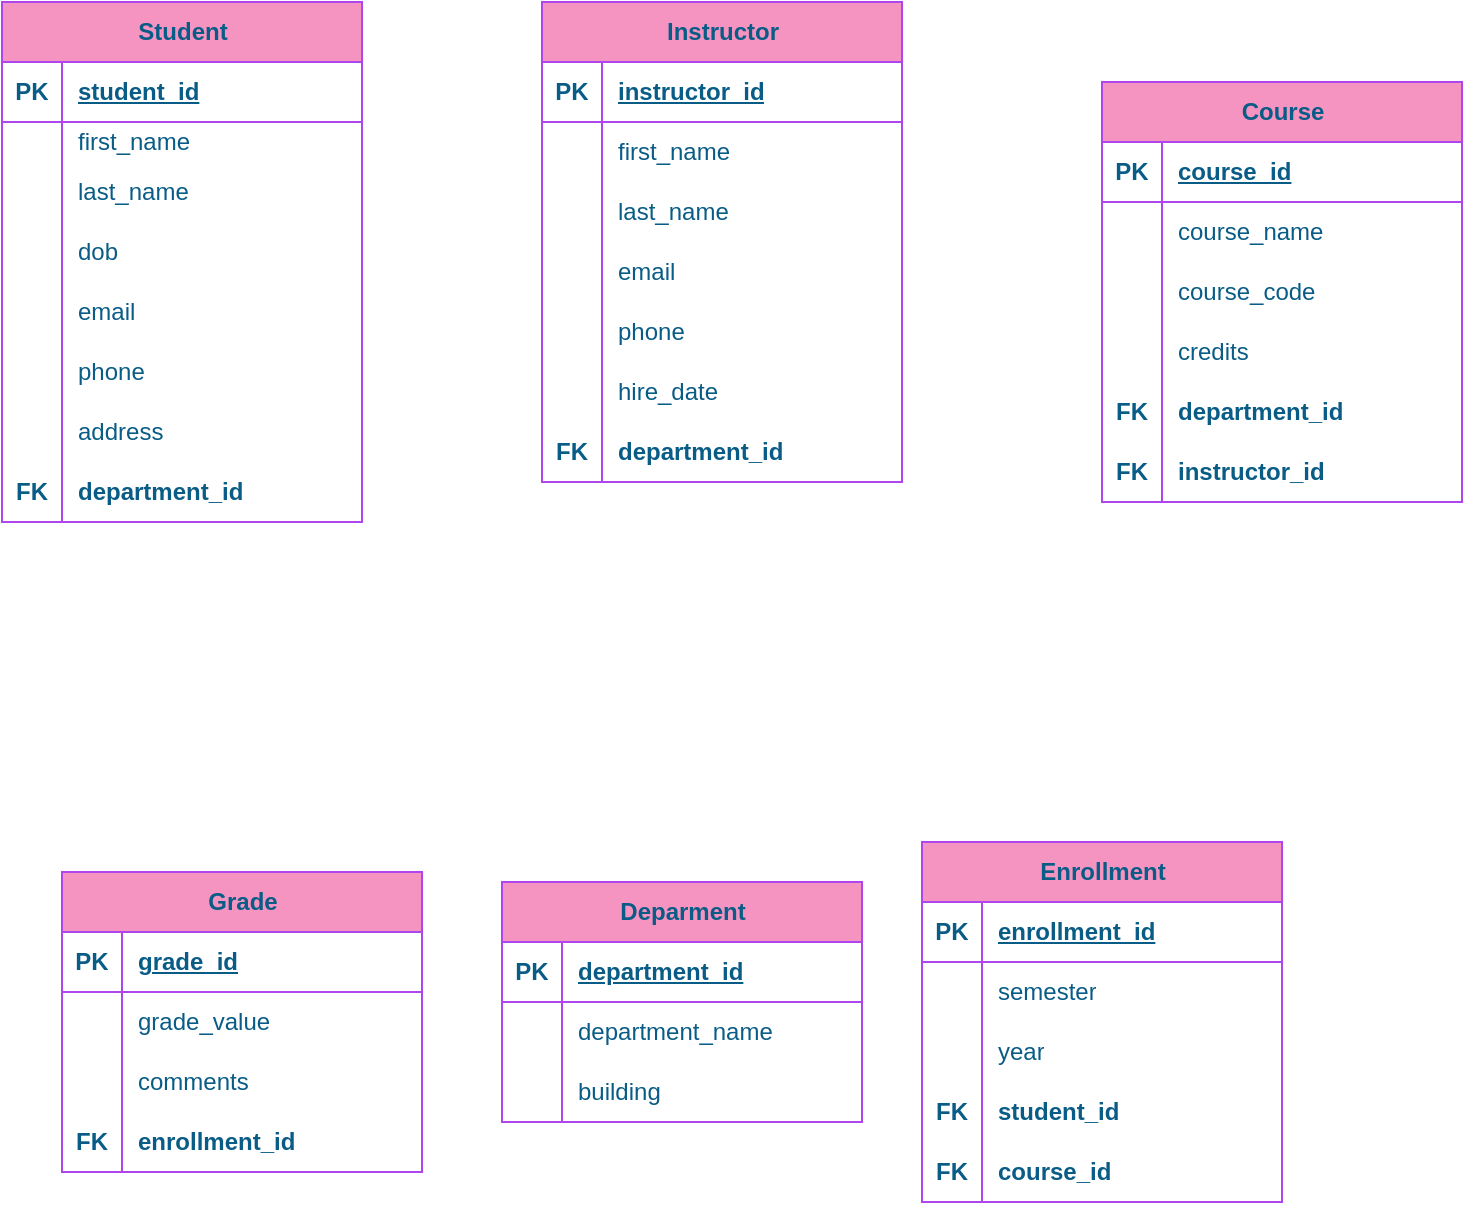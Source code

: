 <mxfile version="26.2.8">
  <diagram id="R2lEEEUBdFMjLlhIrx00" name="Page-1">
    <mxGraphModel dx="788" dy="417" grid="1" gridSize="10" guides="1" tooltips="1" connect="1" arrows="1" fold="1" page="1" pageScale="1" pageWidth="850" pageHeight="1100" math="0" shadow="0" extFonts="Permanent Marker^https://fonts.googleapis.com/css?family=Permanent+Marker">
      <root>
        <mxCell id="0" />
        <mxCell id="1" parent="0" />
        <mxCell id="euRvZPBYl0ttlGuPe39V-14" value="Student" style="shape=table;startSize=30;container=1;collapsible=1;childLayout=tableLayout;fixedRows=1;rowLines=0;fontStyle=1;align=center;resizeLast=1;html=1;labelBackgroundColor=none;fillColor=#F694C1;strokeColor=#AF45ED;fontColor=#095C86;" parent="1" vertex="1">
          <mxGeometry x="60" y="220" width="180" height="260" as="geometry" />
        </mxCell>
        <mxCell id="euRvZPBYl0ttlGuPe39V-15" value="" style="shape=tableRow;horizontal=0;startSize=0;swimlaneHead=0;swimlaneBody=0;fillColor=none;collapsible=0;dropTarget=0;points=[[0,0.5],[1,0.5]];portConstraint=eastwest;top=0;left=0;right=0;bottom=1;labelBackgroundColor=none;strokeColor=#AF45ED;fontColor=#095C86;" parent="euRvZPBYl0ttlGuPe39V-14" vertex="1">
          <mxGeometry y="30" width="180" height="30" as="geometry" />
        </mxCell>
        <mxCell id="euRvZPBYl0ttlGuPe39V-16" value="PK" style="shape=partialRectangle;connectable=0;fillColor=none;top=0;left=0;bottom=0;right=0;fontStyle=1;overflow=hidden;whiteSpace=wrap;html=1;labelBackgroundColor=none;strokeColor=#AF45ED;fontColor=#095C86;" parent="euRvZPBYl0ttlGuPe39V-15" vertex="1">
          <mxGeometry width="30" height="30" as="geometry">
            <mxRectangle width="30" height="30" as="alternateBounds" />
          </mxGeometry>
        </mxCell>
        <mxCell id="euRvZPBYl0ttlGuPe39V-17" value="student_id" style="shape=partialRectangle;connectable=0;fillColor=none;top=0;left=0;bottom=0;right=0;align=left;spacingLeft=6;fontStyle=5;overflow=hidden;whiteSpace=wrap;html=1;labelBackgroundColor=none;strokeColor=#AF45ED;fontColor=#095C86;" parent="euRvZPBYl0ttlGuPe39V-15" vertex="1">
          <mxGeometry x="30" width="150" height="30" as="geometry">
            <mxRectangle width="150" height="30" as="alternateBounds" />
          </mxGeometry>
        </mxCell>
        <mxCell id="euRvZPBYl0ttlGuPe39V-18" value="" style="shape=tableRow;horizontal=0;startSize=0;swimlaneHead=0;swimlaneBody=0;fillColor=none;collapsible=0;dropTarget=0;points=[[0,0.5],[1,0.5]];portConstraint=eastwest;top=0;left=0;right=0;bottom=0;labelBackgroundColor=none;strokeColor=#AF45ED;fontColor=#095C86;" parent="euRvZPBYl0ttlGuPe39V-14" vertex="1">
          <mxGeometry y="60" width="180" height="20" as="geometry" />
        </mxCell>
        <mxCell id="euRvZPBYl0ttlGuPe39V-19" value="" style="shape=partialRectangle;connectable=0;fillColor=none;top=0;left=0;bottom=0;right=0;editable=1;overflow=hidden;whiteSpace=wrap;html=1;labelBackgroundColor=none;strokeColor=#AF45ED;fontColor=#095C86;" parent="euRvZPBYl0ttlGuPe39V-18" vertex="1">
          <mxGeometry width="30" height="20" as="geometry">
            <mxRectangle width="30" height="20" as="alternateBounds" />
          </mxGeometry>
        </mxCell>
        <mxCell id="euRvZPBYl0ttlGuPe39V-20" value="first_name" style="shape=partialRectangle;connectable=0;fillColor=none;top=0;left=0;bottom=0;right=0;align=left;spacingLeft=6;overflow=hidden;whiteSpace=wrap;html=1;labelBackgroundColor=none;strokeColor=#AF45ED;fontColor=#095C86;" parent="euRvZPBYl0ttlGuPe39V-18" vertex="1">
          <mxGeometry x="30" width="150" height="20" as="geometry">
            <mxRectangle width="150" height="20" as="alternateBounds" />
          </mxGeometry>
        </mxCell>
        <mxCell id="euRvZPBYl0ttlGuPe39V-21" value="" style="shape=tableRow;horizontal=0;startSize=0;swimlaneHead=0;swimlaneBody=0;fillColor=none;collapsible=0;dropTarget=0;points=[[0,0.5],[1,0.5]];portConstraint=eastwest;top=0;left=0;right=0;bottom=0;labelBackgroundColor=none;strokeColor=#AF45ED;fontColor=#095C86;" parent="euRvZPBYl0ttlGuPe39V-14" vertex="1">
          <mxGeometry y="80" width="180" height="30" as="geometry" />
        </mxCell>
        <mxCell id="euRvZPBYl0ttlGuPe39V-22" value="" style="shape=partialRectangle;connectable=0;fillColor=none;top=0;left=0;bottom=0;right=0;editable=1;overflow=hidden;whiteSpace=wrap;html=1;labelBackgroundColor=none;strokeColor=#AF45ED;fontColor=#095C86;" parent="euRvZPBYl0ttlGuPe39V-21" vertex="1">
          <mxGeometry width="30" height="30" as="geometry">
            <mxRectangle width="30" height="30" as="alternateBounds" />
          </mxGeometry>
        </mxCell>
        <mxCell id="euRvZPBYl0ttlGuPe39V-23" value="last_name" style="shape=partialRectangle;connectable=0;fillColor=none;top=0;left=0;bottom=0;right=0;align=left;spacingLeft=6;overflow=hidden;whiteSpace=wrap;html=1;labelBackgroundColor=none;strokeColor=#AF45ED;fontColor=#095C86;" parent="euRvZPBYl0ttlGuPe39V-21" vertex="1">
          <mxGeometry x="30" width="150" height="30" as="geometry">
            <mxRectangle width="150" height="30" as="alternateBounds" />
          </mxGeometry>
        </mxCell>
        <mxCell id="euRvZPBYl0ttlGuPe39V-24" value="" style="shape=tableRow;horizontal=0;startSize=0;swimlaneHead=0;swimlaneBody=0;fillColor=none;collapsible=0;dropTarget=0;points=[[0,0.5],[1,0.5]];portConstraint=eastwest;top=0;left=0;right=0;bottom=0;labelBackgroundColor=none;strokeColor=#AF45ED;fontColor=#095C86;" parent="euRvZPBYl0ttlGuPe39V-14" vertex="1">
          <mxGeometry y="110" width="180" height="30" as="geometry" />
        </mxCell>
        <mxCell id="euRvZPBYl0ttlGuPe39V-25" value="" style="shape=partialRectangle;connectable=0;fillColor=none;top=0;left=0;bottom=0;right=0;editable=1;overflow=hidden;whiteSpace=wrap;html=1;labelBackgroundColor=none;strokeColor=#AF45ED;fontColor=#095C86;" parent="euRvZPBYl0ttlGuPe39V-24" vertex="1">
          <mxGeometry width="30" height="30" as="geometry">
            <mxRectangle width="30" height="30" as="alternateBounds" />
          </mxGeometry>
        </mxCell>
        <mxCell id="euRvZPBYl0ttlGuPe39V-26" value="dob" style="shape=partialRectangle;connectable=0;fillColor=none;top=0;left=0;bottom=0;right=0;align=left;spacingLeft=6;overflow=hidden;whiteSpace=wrap;html=1;labelBackgroundColor=none;strokeColor=#AF45ED;fontColor=#095C86;" parent="euRvZPBYl0ttlGuPe39V-24" vertex="1">
          <mxGeometry x="30" width="150" height="30" as="geometry">
            <mxRectangle width="150" height="30" as="alternateBounds" />
          </mxGeometry>
        </mxCell>
        <mxCell id="euRvZPBYl0ttlGuPe39V-30" style="shape=tableRow;horizontal=0;startSize=0;swimlaneHead=0;swimlaneBody=0;fillColor=none;collapsible=0;dropTarget=0;points=[[0,0.5],[1,0.5]];portConstraint=eastwest;top=0;left=0;right=0;bottom=0;labelBackgroundColor=none;strokeColor=#AF45ED;fontColor=#095C86;" parent="euRvZPBYl0ttlGuPe39V-14" vertex="1">
          <mxGeometry y="140" width="180" height="30" as="geometry" />
        </mxCell>
        <mxCell id="euRvZPBYl0ttlGuPe39V-31" style="shape=partialRectangle;connectable=0;fillColor=none;top=0;left=0;bottom=0;right=0;editable=1;overflow=hidden;whiteSpace=wrap;html=1;labelBackgroundColor=none;strokeColor=#AF45ED;fontColor=#095C86;" parent="euRvZPBYl0ttlGuPe39V-30" vertex="1">
          <mxGeometry width="30" height="30" as="geometry">
            <mxRectangle width="30" height="30" as="alternateBounds" />
          </mxGeometry>
        </mxCell>
        <mxCell id="euRvZPBYl0ttlGuPe39V-32" value="email" style="shape=partialRectangle;connectable=0;fillColor=none;top=0;left=0;bottom=0;right=0;align=left;spacingLeft=6;overflow=hidden;whiteSpace=wrap;html=1;labelBackgroundColor=none;strokeColor=#AF45ED;fontColor=#095C86;" parent="euRvZPBYl0ttlGuPe39V-30" vertex="1">
          <mxGeometry x="30" width="150" height="30" as="geometry">
            <mxRectangle width="150" height="30" as="alternateBounds" />
          </mxGeometry>
        </mxCell>
        <mxCell id="euRvZPBYl0ttlGuPe39V-33" style="shape=tableRow;horizontal=0;startSize=0;swimlaneHead=0;swimlaneBody=0;fillColor=none;collapsible=0;dropTarget=0;points=[[0,0.5],[1,0.5]];portConstraint=eastwest;top=0;left=0;right=0;bottom=0;labelBackgroundColor=none;strokeColor=#AF45ED;fontColor=#095C86;" parent="euRvZPBYl0ttlGuPe39V-14" vertex="1">
          <mxGeometry y="170" width="180" height="30" as="geometry" />
        </mxCell>
        <mxCell id="euRvZPBYl0ttlGuPe39V-34" style="shape=partialRectangle;connectable=0;fillColor=none;top=0;left=0;bottom=0;right=0;editable=1;overflow=hidden;whiteSpace=wrap;html=1;labelBackgroundColor=none;strokeColor=#AF45ED;fontColor=#095C86;" parent="euRvZPBYl0ttlGuPe39V-33" vertex="1">
          <mxGeometry width="30" height="30" as="geometry">
            <mxRectangle width="30" height="30" as="alternateBounds" />
          </mxGeometry>
        </mxCell>
        <mxCell id="euRvZPBYl0ttlGuPe39V-35" value="phone" style="shape=partialRectangle;connectable=0;fillColor=none;top=0;left=0;bottom=0;right=0;align=left;spacingLeft=6;overflow=hidden;whiteSpace=wrap;html=1;labelBackgroundColor=none;strokeColor=#AF45ED;fontColor=#095C86;" parent="euRvZPBYl0ttlGuPe39V-33" vertex="1">
          <mxGeometry x="30" width="150" height="30" as="geometry">
            <mxRectangle width="150" height="30" as="alternateBounds" />
          </mxGeometry>
        </mxCell>
        <mxCell id="euRvZPBYl0ttlGuPe39V-27" style="shape=tableRow;horizontal=0;startSize=0;swimlaneHead=0;swimlaneBody=0;fillColor=none;collapsible=0;dropTarget=0;points=[[0,0.5],[1,0.5]];portConstraint=eastwest;top=0;left=0;right=0;bottom=0;labelBackgroundColor=none;strokeColor=#AF45ED;fontColor=#095C86;" parent="euRvZPBYl0ttlGuPe39V-14" vertex="1">
          <mxGeometry y="200" width="180" height="30" as="geometry" />
        </mxCell>
        <mxCell id="euRvZPBYl0ttlGuPe39V-28" style="shape=partialRectangle;connectable=0;fillColor=none;top=0;left=0;bottom=0;right=0;editable=1;overflow=hidden;whiteSpace=wrap;html=1;labelBackgroundColor=none;strokeColor=#AF45ED;fontColor=#095C86;" parent="euRvZPBYl0ttlGuPe39V-27" vertex="1">
          <mxGeometry width="30" height="30" as="geometry">
            <mxRectangle width="30" height="30" as="alternateBounds" />
          </mxGeometry>
        </mxCell>
        <mxCell id="euRvZPBYl0ttlGuPe39V-29" value="address" style="shape=partialRectangle;connectable=0;fillColor=none;top=0;left=0;bottom=0;right=0;align=left;spacingLeft=6;overflow=hidden;whiteSpace=wrap;html=1;labelBackgroundColor=none;strokeColor=#AF45ED;fontColor=#095C86;" parent="euRvZPBYl0ttlGuPe39V-27" vertex="1">
          <mxGeometry x="30" width="150" height="30" as="geometry">
            <mxRectangle width="150" height="30" as="alternateBounds" />
          </mxGeometry>
        </mxCell>
        <mxCell id="euRvZPBYl0ttlGuPe39V-36" style="shape=tableRow;horizontal=0;startSize=0;swimlaneHead=0;swimlaneBody=0;fillColor=none;collapsible=0;dropTarget=0;points=[[0,0.5],[1,0.5]];portConstraint=eastwest;top=0;left=0;right=0;bottom=1;labelBackgroundColor=none;strokeColor=#AF45ED;fontColor=#095C86;" parent="euRvZPBYl0ttlGuPe39V-14" vertex="1">
          <mxGeometry y="230" width="180" height="30" as="geometry" />
        </mxCell>
        <mxCell id="euRvZPBYl0ttlGuPe39V-37" value="FK" style="shape=partialRectangle;connectable=0;fillColor=none;top=0;left=0;bottom=0;right=0;fontStyle=1;overflow=hidden;whiteSpace=wrap;html=1;labelBackgroundColor=none;strokeColor=#AF45ED;fontColor=#095C86;" parent="euRvZPBYl0ttlGuPe39V-36" vertex="1">
          <mxGeometry width="30" height="30" as="geometry">
            <mxRectangle width="30" height="30" as="alternateBounds" />
          </mxGeometry>
        </mxCell>
        <mxCell id="euRvZPBYl0ttlGuPe39V-38" value="department_id" style="shape=partialRectangle;connectable=0;fillColor=none;top=0;left=0;bottom=0;right=0;align=left;spacingLeft=6;fontStyle=1;overflow=hidden;whiteSpace=wrap;html=1;labelBackgroundColor=none;strokeColor=#AF45ED;fontColor=#095C86;" parent="euRvZPBYl0ttlGuPe39V-36" vertex="1">
          <mxGeometry x="30" width="150" height="30" as="geometry">
            <mxRectangle width="150" height="30" as="alternateBounds" />
          </mxGeometry>
        </mxCell>
        <mxCell id="euRvZPBYl0ttlGuPe39V-39" value="Instructor" style="shape=table;startSize=30;container=1;collapsible=1;childLayout=tableLayout;fixedRows=1;rowLines=0;fontStyle=1;align=center;resizeLast=1;html=1;labelBackgroundColor=none;fillColor=#F694C1;strokeColor=#AF45ED;fontColor=#095C86;" parent="1" vertex="1">
          <mxGeometry x="330" y="220" width="180" height="240" as="geometry" />
        </mxCell>
        <mxCell id="euRvZPBYl0ttlGuPe39V-40" value="" style="shape=tableRow;horizontal=0;startSize=0;swimlaneHead=0;swimlaneBody=0;fillColor=none;collapsible=0;dropTarget=0;points=[[0,0.5],[1,0.5]];portConstraint=eastwest;top=0;left=0;right=0;bottom=1;labelBackgroundColor=none;strokeColor=#AF45ED;fontColor=#095C86;" parent="euRvZPBYl0ttlGuPe39V-39" vertex="1">
          <mxGeometry y="30" width="180" height="30" as="geometry" />
        </mxCell>
        <mxCell id="euRvZPBYl0ttlGuPe39V-41" value="PK" style="shape=partialRectangle;connectable=0;fillColor=none;top=0;left=0;bottom=0;right=0;fontStyle=1;overflow=hidden;whiteSpace=wrap;html=1;labelBackgroundColor=none;strokeColor=#AF45ED;fontColor=#095C86;" parent="euRvZPBYl0ttlGuPe39V-40" vertex="1">
          <mxGeometry width="30" height="30" as="geometry">
            <mxRectangle width="30" height="30" as="alternateBounds" />
          </mxGeometry>
        </mxCell>
        <mxCell id="euRvZPBYl0ttlGuPe39V-42" value="instructor_id" style="shape=partialRectangle;connectable=0;fillColor=none;top=0;left=0;bottom=0;right=0;align=left;spacingLeft=6;fontStyle=5;overflow=hidden;whiteSpace=wrap;html=1;labelBackgroundColor=none;strokeColor=#AF45ED;fontColor=#095C86;" parent="euRvZPBYl0ttlGuPe39V-40" vertex="1">
          <mxGeometry x="30" width="150" height="30" as="geometry">
            <mxRectangle width="150" height="30" as="alternateBounds" />
          </mxGeometry>
        </mxCell>
        <mxCell id="euRvZPBYl0ttlGuPe39V-43" value="" style="shape=tableRow;horizontal=0;startSize=0;swimlaneHead=0;swimlaneBody=0;fillColor=none;collapsible=0;dropTarget=0;points=[[0,0.5],[1,0.5]];portConstraint=eastwest;top=0;left=0;right=0;bottom=0;labelBackgroundColor=none;strokeColor=#AF45ED;fontColor=#095C86;" parent="euRvZPBYl0ttlGuPe39V-39" vertex="1">
          <mxGeometry y="60" width="180" height="30" as="geometry" />
        </mxCell>
        <mxCell id="euRvZPBYl0ttlGuPe39V-44" value="" style="shape=partialRectangle;connectable=0;fillColor=none;top=0;left=0;bottom=0;right=0;editable=1;overflow=hidden;whiteSpace=wrap;html=1;labelBackgroundColor=none;strokeColor=#AF45ED;fontColor=#095C86;" parent="euRvZPBYl0ttlGuPe39V-43" vertex="1">
          <mxGeometry width="30" height="30" as="geometry">
            <mxRectangle width="30" height="30" as="alternateBounds" />
          </mxGeometry>
        </mxCell>
        <mxCell id="euRvZPBYl0ttlGuPe39V-45" value="first_name" style="shape=partialRectangle;connectable=0;fillColor=none;top=0;left=0;bottom=0;right=0;align=left;spacingLeft=6;overflow=hidden;whiteSpace=wrap;html=1;labelBackgroundColor=none;strokeColor=#AF45ED;fontColor=#095C86;" parent="euRvZPBYl0ttlGuPe39V-43" vertex="1">
          <mxGeometry x="30" width="150" height="30" as="geometry">
            <mxRectangle width="150" height="30" as="alternateBounds" />
          </mxGeometry>
        </mxCell>
        <mxCell id="euRvZPBYl0ttlGuPe39V-46" value="" style="shape=tableRow;horizontal=0;startSize=0;swimlaneHead=0;swimlaneBody=0;fillColor=none;collapsible=0;dropTarget=0;points=[[0,0.5],[1,0.5]];portConstraint=eastwest;top=0;left=0;right=0;bottom=0;labelBackgroundColor=none;strokeColor=#AF45ED;fontColor=#095C86;" parent="euRvZPBYl0ttlGuPe39V-39" vertex="1">
          <mxGeometry y="90" width="180" height="30" as="geometry" />
        </mxCell>
        <mxCell id="euRvZPBYl0ttlGuPe39V-47" value="" style="shape=partialRectangle;connectable=0;fillColor=none;top=0;left=0;bottom=0;right=0;editable=1;overflow=hidden;whiteSpace=wrap;html=1;labelBackgroundColor=none;strokeColor=#AF45ED;fontColor=#095C86;" parent="euRvZPBYl0ttlGuPe39V-46" vertex="1">
          <mxGeometry width="30" height="30" as="geometry">
            <mxRectangle width="30" height="30" as="alternateBounds" />
          </mxGeometry>
        </mxCell>
        <mxCell id="euRvZPBYl0ttlGuPe39V-48" value="last_name" style="shape=partialRectangle;connectable=0;fillColor=none;top=0;left=0;bottom=0;right=0;align=left;spacingLeft=6;overflow=hidden;whiteSpace=wrap;html=1;labelBackgroundColor=none;strokeColor=#AF45ED;fontColor=#095C86;" parent="euRvZPBYl0ttlGuPe39V-46" vertex="1">
          <mxGeometry x="30" width="150" height="30" as="geometry">
            <mxRectangle width="150" height="30" as="alternateBounds" />
          </mxGeometry>
        </mxCell>
        <mxCell id="euRvZPBYl0ttlGuPe39V-49" value="" style="shape=tableRow;horizontal=0;startSize=0;swimlaneHead=0;swimlaneBody=0;fillColor=none;collapsible=0;dropTarget=0;points=[[0,0.5],[1,0.5]];portConstraint=eastwest;top=0;left=0;right=0;bottom=0;labelBackgroundColor=none;strokeColor=#AF45ED;fontColor=#095C86;" parent="euRvZPBYl0ttlGuPe39V-39" vertex="1">
          <mxGeometry y="120" width="180" height="30" as="geometry" />
        </mxCell>
        <mxCell id="euRvZPBYl0ttlGuPe39V-50" value="" style="shape=partialRectangle;connectable=0;fillColor=none;top=0;left=0;bottom=0;right=0;editable=1;overflow=hidden;whiteSpace=wrap;html=1;labelBackgroundColor=none;strokeColor=#AF45ED;fontColor=#095C86;" parent="euRvZPBYl0ttlGuPe39V-49" vertex="1">
          <mxGeometry width="30" height="30" as="geometry">
            <mxRectangle width="30" height="30" as="alternateBounds" />
          </mxGeometry>
        </mxCell>
        <mxCell id="euRvZPBYl0ttlGuPe39V-51" value="email" style="shape=partialRectangle;connectable=0;fillColor=none;top=0;left=0;bottom=0;right=0;align=left;spacingLeft=6;overflow=hidden;whiteSpace=wrap;html=1;labelBackgroundColor=none;strokeColor=#AF45ED;fontColor=#095C86;" parent="euRvZPBYl0ttlGuPe39V-49" vertex="1">
          <mxGeometry x="30" width="150" height="30" as="geometry">
            <mxRectangle width="150" height="30" as="alternateBounds" />
          </mxGeometry>
        </mxCell>
        <mxCell id="euRvZPBYl0ttlGuPe39V-52" style="shape=tableRow;horizontal=0;startSize=0;swimlaneHead=0;swimlaneBody=0;fillColor=none;collapsible=0;dropTarget=0;points=[[0,0.5],[1,0.5]];portConstraint=eastwest;top=0;left=0;right=0;bottom=0;labelBackgroundColor=none;strokeColor=#AF45ED;fontColor=#095C86;" parent="euRvZPBYl0ttlGuPe39V-39" vertex="1">
          <mxGeometry y="150" width="180" height="30" as="geometry" />
        </mxCell>
        <mxCell id="euRvZPBYl0ttlGuPe39V-53" style="shape=partialRectangle;connectable=0;fillColor=none;top=0;left=0;bottom=0;right=0;editable=1;overflow=hidden;whiteSpace=wrap;html=1;labelBackgroundColor=none;strokeColor=#AF45ED;fontColor=#095C86;" parent="euRvZPBYl0ttlGuPe39V-52" vertex="1">
          <mxGeometry width="30" height="30" as="geometry">
            <mxRectangle width="30" height="30" as="alternateBounds" />
          </mxGeometry>
        </mxCell>
        <mxCell id="euRvZPBYl0ttlGuPe39V-54" value="phone" style="shape=partialRectangle;connectable=0;fillColor=none;top=0;left=0;bottom=0;right=0;align=left;spacingLeft=6;overflow=hidden;whiteSpace=wrap;html=1;labelBackgroundColor=none;strokeColor=#AF45ED;fontColor=#095C86;" parent="euRvZPBYl0ttlGuPe39V-52" vertex="1">
          <mxGeometry x="30" width="150" height="30" as="geometry">
            <mxRectangle width="150" height="30" as="alternateBounds" />
          </mxGeometry>
        </mxCell>
        <mxCell id="euRvZPBYl0ttlGuPe39V-55" style="shape=tableRow;horizontal=0;startSize=0;swimlaneHead=0;swimlaneBody=0;fillColor=none;collapsible=0;dropTarget=0;points=[[0,0.5],[1,0.5]];portConstraint=eastwest;top=0;left=0;right=0;bottom=0;labelBackgroundColor=none;strokeColor=#AF45ED;fontColor=#095C86;" parent="euRvZPBYl0ttlGuPe39V-39" vertex="1">
          <mxGeometry y="180" width="180" height="30" as="geometry" />
        </mxCell>
        <mxCell id="euRvZPBYl0ttlGuPe39V-56" style="shape=partialRectangle;connectable=0;fillColor=none;top=0;left=0;bottom=0;right=0;editable=1;overflow=hidden;whiteSpace=wrap;html=1;labelBackgroundColor=none;strokeColor=#AF45ED;fontColor=#095C86;" parent="euRvZPBYl0ttlGuPe39V-55" vertex="1">
          <mxGeometry width="30" height="30" as="geometry">
            <mxRectangle width="30" height="30" as="alternateBounds" />
          </mxGeometry>
        </mxCell>
        <mxCell id="euRvZPBYl0ttlGuPe39V-57" value="hire_date" style="shape=partialRectangle;connectable=0;fillColor=none;top=0;left=0;bottom=0;right=0;align=left;spacingLeft=6;overflow=hidden;whiteSpace=wrap;html=1;labelBackgroundColor=none;strokeColor=#AF45ED;fontColor=#095C86;" parent="euRvZPBYl0ttlGuPe39V-55" vertex="1">
          <mxGeometry x="30" width="150" height="30" as="geometry">
            <mxRectangle width="150" height="30" as="alternateBounds" />
          </mxGeometry>
        </mxCell>
        <mxCell id="euRvZPBYl0ttlGuPe39V-58" style="shape=tableRow;horizontal=0;startSize=0;swimlaneHead=0;swimlaneBody=0;fillColor=none;collapsible=0;dropTarget=0;points=[[0,0.5],[1,0.5]];portConstraint=eastwest;top=0;left=0;right=0;bottom=1;labelBackgroundColor=none;strokeColor=#AF45ED;fontColor=#095C86;" parent="euRvZPBYl0ttlGuPe39V-39" vertex="1">
          <mxGeometry y="210" width="180" height="30" as="geometry" />
        </mxCell>
        <mxCell id="euRvZPBYl0ttlGuPe39V-59" value="FK" style="shape=partialRectangle;connectable=0;fillColor=none;top=0;left=0;bottom=0;right=0;fontStyle=1;overflow=hidden;whiteSpace=wrap;html=1;labelBackgroundColor=none;strokeColor=#AF45ED;fontColor=#095C86;" parent="euRvZPBYl0ttlGuPe39V-58" vertex="1">
          <mxGeometry width="30" height="30" as="geometry">
            <mxRectangle width="30" height="30" as="alternateBounds" />
          </mxGeometry>
        </mxCell>
        <mxCell id="euRvZPBYl0ttlGuPe39V-60" value="department_id" style="shape=partialRectangle;connectable=0;fillColor=none;top=0;left=0;bottom=0;right=0;align=left;spacingLeft=6;fontStyle=1;overflow=hidden;whiteSpace=wrap;html=1;labelBackgroundColor=none;strokeColor=#AF45ED;fontColor=#095C86;" parent="euRvZPBYl0ttlGuPe39V-58" vertex="1">
          <mxGeometry x="30" width="150" height="30" as="geometry">
            <mxRectangle width="150" height="30" as="alternateBounds" />
          </mxGeometry>
        </mxCell>
        <mxCell id="euRvZPBYl0ttlGuPe39V-61" value="Course" style="shape=table;startSize=30;container=1;collapsible=1;childLayout=tableLayout;fixedRows=1;rowLines=0;fontStyle=1;align=center;resizeLast=1;html=1;labelBackgroundColor=none;fillColor=#F694C1;strokeColor=#AF45ED;fontColor=#095C86;" parent="1" vertex="1">
          <mxGeometry x="610" y="260" width="180" height="210" as="geometry" />
        </mxCell>
        <mxCell id="euRvZPBYl0ttlGuPe39V-62" value="" style="shape=tableRow;horizontal=0;startSize=0;swimlaneHead=0;swimlaneBody=0;fillColor=none;collapsible=0;dropTarget=0;points=[[0,0.5],[1,0.5]];portConstraint=eastwest;top=0;left=0;right=0;bottom=1;labelBackgroundColor=none;strokeColor=#AF45ED;fontColor=#095C86;" parent="euRvZPBYl0ttlGuPe39V-61" vertex="1">
          <mxGeometry y="30" width="180" height="30" as="geometry" />
        </mxCell>
        <mxCell id="euRvZPBYl0ttlGuPe39V-63" value="PK" style="shape=partialRectangle;connectable=0;fillColor=none;top=0;left=0;bottom=0;right=0;fontStyle=1;overflow=hidden;whiteSpace=wrap;html=1;labelBackgroundColor=none;strokeColor=#AF45ED;fontColor=#095C86;" parent="euRvZPBYl0ttlGuPe39V-62" vertex="1">
          <mxGeometry width="30" height="30" as="geometry">
            <mxRectangle width="30" height="30" as="alternateBounds" />
          </mxGeometry>
        </mxCell>
        <mxCell id="euRvZPBYl0ttlGuPe39V-64" value="course_id" style="shape=partialRectangle;connectable=0;fillColor=none;top=0;left=0;bottom=0;right=0;align=left;spacingLeft=6;fontStyle=5;overflow=hidden;whiteSpace=wrap;html=1;labelBackgroundColor=none;strokeColor=#AF45ED;fontColor=#095C86;" parent="euRvZPBYl0ttlGuPe39V-62" vertex="1">
          <mxGeometry x="30" width="150" height="30" as="geometry">
            <mxRectangle width="150" height="30" as="alternateBounds" />
          </mxGeometry>
        </mxCell>
        <mxCell id="euRvZPBYl0ttlGuPe39V-65" value="" style="shape=tableRow;horizontal=0;startSize=0;swimlaneHead=0;swimlaneBody=0;fillColor=none;collapsible=0;dropTarget=0;points=[[0,0.5],[1,0.5]];portConstraint=eastwest;top=0;left=0;right=0;bottom=0;labelBackgroundColor=none;strokeColor=#AF45ED;fontColor=#095C86;" parent="euRvZPBYl0ttlGuPe39V-61" vertex="1">
          <mxGeometry y="60" width="180" height="30" as="geometry" />
        </mxCell>
        <mxCell id="euRvZPBYl0ttlGuPe39V-66" value="" style="shape=partialRectangle;connectable=0;fillColor=none;top=0;left=0;bottom=0;right=0;editable=1;overflow=hidden;whiteSpace=wrap;html=1;labelBackgroundColor=none;strokeColor=#AF45ED;fontColor=#095C86;" parent="euRvZPBYl0ttlGuPe39V-65" vertex="1">
          <mxGeometry width="30" height="30" as="geometry">
            <mxRectangle width="30" height="30" as="alternateBounds" />
          </mxGeometry>
        </mxCell>
        <mxCell id="euRvZPBYl0ttlGuPe39V-67" value="course_name" style="shape=partialRectangle;connectable=0;fillColor=none;top=0;left=0;bottom=0;right=0;align=left;spacingLeft=6;overflow=hidden;whiteSpace=wrap;html=1;labelBackgroundColor=none;strokeColor=#AF45ED;fontColor=#095C86;" parent="euRvZPBYl0ttlGuPe39V-65" vertex="1">
          <mxGeometry x="30" width="150" height="30" as="geometry">
            <mxRectangle width="150" height="30" as="alternateBounds" />
          </mxGeometry>
        </mxCell>
        <mxCell id="euRvZPBYl0ttlGuPe39V-68" value="" style="shape=tableRow;horizontal=0;startSize=0;swimlaneHead=0;swimlaneBody=0;fillColor=none;collapsible=0;dropTarget=0;points=[[0,0.5],[1,0.5]];portConstraint=eastwest;top=0;left=0;right=0;bottom=0;labelBackgroundColor=none;strokeColor=#AF45ED;fontColor=#095C86;" parent="euRvZPBYl0ttlGuPe39V-61" vertex="1">
          <mxGeometry y="90" width="180" height="30" as="geometry" />
        </mxCell>
        <mxCell id="euRvZPBYl0ttlGuPe39V-69" value="" style="shape=partialRectangle;connectable=0;fillColor=none;top=0;left=0;bottom=0;right=0;editable=1;overflow=hidden;whiteSpace=wrap;html=1;labelBackgroundColor=none;strokeColor=#AF45ED;fontColor=#095C86;" parent="euRvZPBYl0ttlGuPe39V-68" vertex="1">
          <mxGeometry width="30" height="30" as="geometry">
            <mxRectangle width="30" height="30" as="alternateBounds" />
          </mxGeometry>
        </mxCell>
        <mxCell id="euRvZPBYl0ttlGuPe39V-70" value="course_code" style="shape=partialRectangle;connectable=0;fillColor=none;top=0;left=0;bottom=0;right=0;align=left;spacingLeft=6;overflow=hidden;whiteSpace=wrap;html=1;labelBackgroundColor=none;strokeColor=#AF45ED;fontColor=#095C86;" parent="euRvZPBYl0ttlGuPe39V-68" vertex="1">
          <mxGeometry x="30" width="150" height="30" as="geometry">
            <mxRectangle width="150" height="30" as="alternateBounds" />
          </mxGeometry>
        </mxCell>
        <mxCell id="euRvZPBYl0ttlGuPe39V-71" value="" style="shape=tableRow;horizontal=0;startSize=0;swimlaneHead=0;swimlaneBody=0;fillColor=none;collapsible=0;dropTarget=0;points=[[0,0.5],[1,0.5]];portConstraint=eastwest;top=0;left=0;right=0;bottom=0;labelBackgroundColor=none;strokeColor=#AF45ED;fontColor=#095C86;" parent="euRvZPBYl0ttlGuPe39V-61" vertex="1">
          <mxGeometry y="120" width="180" height="30" as="geometry" />
        </mxCell>
        <mxCell id="euRvZPBYl0ttlGuPe39V-72" value="" style="shape=partialRectangle;connectable=0;fillColor=none;top=0;left=0;bottom=0;right=0;editable=1;overflow=hidden;whiteSpace=wrap;html=1;labelBackgroundColor=none;strokeColor=#AF45ED;fontColor=#095C86;" parent="euRvZPBYl0ttlGuPe39V-71" vertex="1">
          <mxGeometry width="30" height="30" as="geometry">
            <mxRectangle width="30" height="30" as="alternateBounds" />
          </mxGeometry>
        </mxCell>
        <mxCell id="euRvZPBYl0ttlGuPe39V-73" value="credits" style="shape=partialRectangle;connectable=0;fillColor=none;top=0;left=0;bottom=0;right=0;align=left;spacingLeft=6;overflow=hidden;whiteSpace=wrap;html=1;labelBackgroundColor=none;strokeColor=#AF45ED;fontColor=#095C86;" parent="euRvZPBYl0ttlGuPe39V-71" vertex="1">
          <mxGeometry x="30" width="150" height="30" as="geometry">
            <mxRectangle width="150" height="30" as="alternateBounds" />
          </mxGeometry>
        </mxCell>
        <mxCell id="euRvZPBYl0ttlGuPe39V-77" style="shape=tableRow;horizontal=0;startSize=0;swimlaneHead=0;swimlaneBody=0;fillColor=none;collapsible=0;dropTarget=0;points=[[0,0.5],[1,0.5]];portConstraint=eastwest;top=0;left=0;right=0;bottom=0;labelBackgroundColor=none;strokeColor=#AF45ED;fontColor=#095C86;" parent="euRvZPBYl0ttlGuPe39V-61" vertex="1">
          <mxGeometry y="150" width="180" height="30" as="geometry" />
        </mxCell>
        <mxCell id="euRvZPBYl0ttlGuPe39V-78" value="&lt;b&gt;FK&lt;/b&gt;" style="shape=partialRectangle;connectable=0;fillColor=none;top=0;left=0;bottom=0;right=0;editable=1;overflow=hidden;whiteSpace=wrap;html=1;labelBackgroundColor=none;strokeColor=#AF45ED;fontColor=#095C86;" parent="euRvZPBYl0ttlGuPe39V-77" vertex="1">
          <mxGeometry width="30" height="30" as="geometry">
            <mxRectangle width="30" height="30" as="alternateBounds" />
          </mxGeometry>
        </mxCell>
        <mxCell id="euRvZPBYl0ttlGuPe39V-79" value="department_id" style="shape=partialRectangle;connectable=0;fillColor=none;top=0;left=0;bottom=0;right=0;align=left;spacingLeft=6;overflow=hidden;whiteSpace=wrap;html=1;fontStyle=1;labelBackgroundColor=none;strokeColor=#AF45ED;fontColor=#095C86;" parent="euRvZPBYl0ttlGuPe39V-77" vertex="1">
          <mxGeometry x="30" width="150" height="30" as="geometry">
            <mxRectangle width="150" height="30" as="alternateBounds" />
          </mxGeometry>
        </mxCell>
        <mxCell id="euRvZPBYl0ttlGuPe39V-74" style="shape=tableRow;horizontal=0;startSize=0;swimlaneHead=0;swimlaneBody=0;fillColor=none;collapsible=0;dropTarget=0;points=[[0,0.5],[1,0.5]];portConstraint=eastwest;top=0;left=0;right=0;bottom=0;labelBackgroundColor=none;strokeColor=#AF45ED;fontColor=#095C86;" parent="euRvZPBYl0ttlGuPe39V-61" vertex="1">
          <mxGeometry y="180" width="180" height="30" as="geometry" />
        </mxCell>
        <mxCell id="euRvZPBYl0ttlGuPe39V-75" value="&lt;b&gt;FK&lt;/b&gt;" style="shape=partialRectangle;connectable=0;fillColor=none;top=0;left=0;bottom=0;right=0;editable=1;overflow=hidden;whiteSpace=wrap;html=1;labelBackgroundColor=none;strokeColor=#AF45ED;fontColor=#095C86;" parent="euRvZPBYl0ttlGuPe39V-74" vertex="1">
          <mxGeometry width="30" height="30" as="geometry">
            <mxRectangle width="30" height="30" as="alternateBounds" />
          </mxGeometry>
        </mxCell>
        <mxCell id="euRvZPBYl0ttlGuPe39V-76" value="instructor_id" style="shape=partialRectangle;connectable=0;fillColor=none;top=0;left=0;bottom=0;right=0;align=left;spacingLeft=6;overflow=hidden;whiteSpace=wrap;html=1;fontStyle=1;labelBackgroundColor=none;strokeColor=#AF45ED;fontColor=#095C86;" parent="euRvZPBYl0ttlGuPe39V-74" vertex="1">
          <mxGeometry x="30" width="150" height="30" as="geometry">
            <mxRectangle width="150" height="30" as="alternateBounds" />
          </mxGeometry>
        </mxCell>
        <mxCell id="euRvZPBYl0ttlGuPe39V-80" value="Deparment" style="shape=table;startSize=30;container=1;collapsible=1;childLayout=tableLayout;fixedRows=1;rowLines=0;fontStyle=1;align=center;resizeLast=1;html=1;labelBackgroundColor=none;fillColor=#F694C1;strokeColor=#AF45ED;fontColor=#095C86;" parent="1" vertex="1">
          <mxGeometry x="310" y="660" width="180" height="120" as="geometry" />
        </mxCell>
        <mxCell id="euRvZPBYl0ttlGuPe39V-81" value="" style="shape=tableRow;horizontal=0;startSize=0;swimlaneHead=0;swimlaneBody=0;fillColor=none;collapsible=0;dropTarget=0;points=[[0,0.5],[1,0.5]];portConstraint=eastwest;top=0;left=0;right=0;bottom=1;labelBackgroundColor=none;strokeColor=#AF45ED;fontColor=#095C86;" parent="euRvZPBYl0ttlGuPe39V-80" vertex="1">
          <mxGeometry y="30" width="180" height="30" as="geometry" />
        </mxCell>
        <mxCell id="euRvZPBYl0ttlGuPe39V-82" value="PK" style="shape=partialRectangle;connectable=0;fillColor=none;top=0;left=0;bottom=0;right=0;fontStyle=1;overflow=hidden;whiteSpace=wrap;html=1;labelBackgroundColor=none;strokeColor=#AF45ED;fontColor=#095C86;" parent="euRvZPBYl0ttlGuPe39V-81" vertex="1">
          <mxGeometry width="30" height="30" as="geometry">
            <mxRectangle width="30" height="30" as="alternateBounds" />
          </mxGeometry>
        </mxCell>
        <mxCell id="euRvZPBYl0ttlGuPe39V-83" value="department_id" style="shape=partialRectangle;connectable=0;fillColor=none;top=0;left=0;bottom=0;right=0;align=left;spacingLeft=6;fontStyle=5;overflow=hidden;whiteSpace=wrap;html=1;labelBackgroundColor=none;strokeColor=#AF45ED;fontColor=#095C86;" parent="euRvZPBYl0ttlGuPe39V-81" vertex="1">
          <mxGeometry x="30" width="150" height="30" as="geometry">
            <mxRectangle width="150" height="30" as="alternateBounds" />
          </mxGeometry>
        </mxCell>
        <mxCell id="euRvZPBYl0ttlGuPe39V-84" value="" style="shape=tableRow;horizontal=0;startSize=0;swimlaneHead=0;swimlaneBody=0;fillColor=none;collapsible=0;dropTarget=0;points=[[0,0.5],[1,0.5]];portConstraint=eastwest;top=0;left=0;right=0;bottom=0;labelBackgroundColor=none;strokeColor=#AF45ED;fontColor=#095C86;" parent="euRvZPBYl0ttlGuPe39V-80" vertex="1">
          <mxGeometry y="60" width="180" height="30" as="geometry" />
        </mxCell>
        <mxCell id="euRvZPBYl0ttlGuPe39V-85" value="" style="shape=partialRectangle;connectable=0;fillColor=none;top=0;left=0;bottom=0;right=0;editable=1;overflow=hidden;whiteSpace=wrap;html=1;labelBackgroundColor=none;strokeColor=#AF45ED;fontColor=#095C86;" parent="euRvZPBYl0ttlGuPe39V-84" vertex="1">
          <mxGeometry width="30" height="30" as="geometry">
            <mxRectangle width="30" height="30" as="alternateBounds" />
          </mxGeometry>
        </mxCell>
        <mxCell id="euRvZPBYl0ttlGuPe39V-86" value="department_name" style="shape=partialRectangle;connectable=0;fillColor=none;top=0;left=0;bottom=0;right=0;align=left;spacingLeft=6;overflow=hidden;whiteSpace=wrap;html=1;labelBackgroundColor=none;strokeColor=#AF45ED;fontColor=#095C86;" parent="euRvZPBYl0ttlGuPe39V-84" vertex="1">
          <mxGeometry x="30" width="150" height="30" as="geometry">
            <mxRectangle width="150" height="30" as="alternateBounds" />
          </mxGeometry>
        </mxCell>
        <mxCell id="euRvZPBYl0ttlGuPe39V-90" value="" style="shape=tableRow;horizontal=0;startSize=0;swimlaneHead=0;swimlaneBody=0;fillColor=none;collapsible=0;dropTarget=0;points=[[0,0.5],[1,0.5]];portConstraint=eastwest;top=0;left=0;right=0;bottom=0;labelBackgroundColor=none;strokeColor=#AF45ED;fontColor=#095C86;" parent="euRvZPBYl0ttlGuPe39V-80" vertex="1">
          <mxGeometry y="90" width="180" height="30" as="geometry" />
        </mxCell>
        <mxCell id="euRvZPBYl0ttlGuPe39V-91" value="" style="shape=partialRectangle;connectable=0;fillColor=none;top=0;left=0;bottom=0;right=0;editable=1;overflow=hidden;whiteSpace=wrap;html=1;labelBackgroundColor=none;strokeColor=#AF45ED;fontColor=#095C86;" parent="euRvZPBYl0ttlGuPe39V-90" vertex="1">
          <mxGeometry width="30" height="30" as="geometry">
            <mxRectangle width="30" height="30" as="alternateBounds" />
          </mxGeometry>
        </mxCell>
        <mxCell id="euRvZPBYl0ttlGuPe39V-92" value="building" style="shape=partialRectangle;connectable=0;fillColor=none;top=0;left=0;bottom=0;right=0;align=left;spacingLeft=6;overflow=hidden;whiteSpace=wrap;html=1;labelBackgroundColor=none;strokeColor=#AF45ED;fontColor=#095C86;" parent="euRvZPBYl0ttlGuPe39V-90" vertex="1">
          <mxGeometry x="30" width="150" height="30" as="geometry">
            <mxRectangle width="150" height="30" as="alternateBounds" />
          </mxGeometry>
        </mxCell>
        <mxCell id="euRvZPBYl0ttlGuPe39V-93" value="Enrollment" style="shape=table;startSize=30;container=1;collapsible=1;childLayout=tableLayout;fixedRows=1;rowLines=0;fontStyle=1;align=center;resizeLast=1;html=1;labelBackgroundColor=none;fillColor=#F694C1;strokeColor=#AF45ED;fontColor=#095C86;" parent="1" vertex="1">
          <mxGeometry x="520" y="640" width="180" height="180" as="geometry" />
        </mxCell>
        <mxCell id="euRvZPBYl0ttlGuPe39V-94" value="" style="shape=tableRow;horizontal=0;startSize=0;swimlaneHead=0;swimlaneBody=0;fillColor=none;collapsible=0;dropTarget=0;points=[[0,0.5],[1,0.5]];portConstraint=eastwest;top=0;left=0;right=0;bottom=1;labelBackgroundColor=none;strokeColor=#AF45ED;fontColor=#095C86;" parent="euRvZPBYl0ttlGuPe39V-93" vertex="1">
          <mxGeometry y="30" width="180" height="30" as="geometry" />
        </mxCell>
        <mxCell id="euRvZPBYl0ttlGuPe39V-95" value="PK" style="shape=partialRectangle;connectable=0;fillColor=none;top=0;left=0;bottom=0;right=0;fontStyle=1;overflow=hidden;whiteSpace=wrap;html=1;labelBackgroundColor=none;strokeColor=#AF45ED;fontColor=#095C86;" parent="euRvZPBYl0ttlGuPe39V-94" vertex="1">
          <mxGeometry width="30" height="30" as="geometry">
            <mxRectangle width="30" height="30" as="alternateBounds" />
          </mxGeometry>
        </mxCell>
        <mxCell id="euRvZPBYl0ttlGuPe39V-96" value="enrollment_id" style="shape=partialRectangle;connectable=0;fillColor=none;top=0;left=0;bottom=0;right=0;align=left;spacingLeft=6;fontStyle=5;overflow=hidden;whiteSpace=wrap;html=1;labelBackgroundColor=none;strokeColor=#AF45ED;fontColor=#095C86;" parent="euRvZPBYl0ttlGuPe39V-94" vertex="1">
          <mxGeometry x="30" width="150" height="30" as="geometry">
            <mxRectangle width="150" height="30" as="alternateBounds" />
          </mxGeometry>
        </mxCell>
        <mxCell id="euRvZPBYl0ttlGuPe39V-97" value="" style="shape=tableRow;horizontal=0;startSize=0;swimlaneHead=0;swimlaneBody=0;fillColor=none;collapsible=0;dropTarget=0;points=[[0,0.5],[1,0.5]];portConstraint=eastwest;top=0;left=0;right=0;bottom=0;labelBackgroundColor=none;strokeColor=#AF45ED;fontColor=#095C86;" parent="euRvZPBYl0ttlGuPe39V-93" vertex="1">
          <mxGeometry y="60" width="180" height="30" as="geometry" />
        </mxCell>
        <mxCell id="euRvZPBYl0ttlGuPe39V-98" value="" style="shape=partialRectangle;connectable=0;fillColor=none;top=0;left=0;bottom=0;right=0;editable=1;overflow=hidden;whiteSpace=wrap;html=1;labelBackgroundColor=none;strokeColor=#AF45ED;fontColor=#095C86;" parent="euRvZPBYl0ttlGuPe39V-97" vertex="1">
          <mxGeometry width="30" height="30" as="geometry">
            <mxRectangle width="30" height="30" as="alternateBounds" />
          </mxGeometry>
        </mxCell>
        <mxCell id="euRvZPBYl0ttlGuPe39V-99" value="semester" style="shape=partialRectangle;connectable=0;fillColor=none;top=0;left=0;bottom=0;right=0;align=left;spacingLeft=6;overflow=hidden;whiteSpace=wrap;html=1;labelBackgroundColor=none;strokeColor=#AF45ED;fontColor=#095C86;" parent="euRvZPBYl0ttlGuPe39V-97" vertex="1">
          <mxGeometry x="30" width="150" height="30" as="geometry">
            <mxRectangle width="150" height="30" as="alternateBounds" />
          </mxGeometry>
        </mxCell>
        <mxCell id="euRvZPBYl0ttlGuPe39V-100" value="" style="shape=tableRow;horizontal=0;startSize=0;swimlaneHead=0;swimlaneBody=0;fillColor=none;collapsible=0;dropTarget=0;points=[[0,0.5],[1,0.5]];portConstraint=eastwest;top=0;left=0;right=0;bottom=0;labelBackgroundColor=none;strokeColor=#AF45ED;fontColor=#095C86;" parent="euRvZPBYl0ttlGuPe39V-93" vertex="1">
          <mxGeometry y="90" width="180" height="30" as="geometry" />
        </mxCell>
        <mxCell id="euRvZPBYl0ttlGuPe39V-101" value="" style="shape=partialRectangle;connectable=0;fillColor=none;top=0;left=0;bottom=0;right=0;editable=1;overflow=hidden;whiteSpace=wrap;html=1;labelBackgroundColor=none;strokeColor=#AF45ED;fontColor=#095C86;" parent="euRvZPBYl0ttlGuPe39V-100" vertex="1">
          <mxGeometry width="30" height="30" as="geometry">
            <mxRectangle width="30" height="30" as="alternateBounds" />
          </mxGeometry>
        </mxCell>
        <mxCell id="euRvZPBYl0ttlGuPe39V-102" value="year" style="shape=partialRectangle;connectable=0;fillColor=none;top=0;left=0;bottom=0;right=0;align=left;spacingLeft=6;overflow=hidden;whiteSpace=wrap;html=1;labelBackgroundColor=none;strokeColor=#AF45ED;fontColor=#095C86;" parent="euRvZPBYl0ttlGuPe39V-100" vertex="1">
          <mxGeometry x="30" width="150" height="30" as="geometry">
            <mxRectangle width="150" height="30" as="alternateBounds" />
          </mxGeometry>
        </mxCell>
        <mxCell id="euRvZPBYl0ttlGuPe39V-103" value="" style="shape=tableRow;horizontal=0;startSize=0;swimlaneHead=0;swimlaneBody=0;fillColor=none;collapsible=0;dropTarget=0;points=[[0,0.5],[1,0.5]];portConstraint=eastwest;top=0;left=0;right=0;bottom=0;labelBackgroundColor=none;strokeColor=#AF45ED;fontColor=#095C86;" parent="euRvZPBYl0ttlGuPe39V-93" vertex="1">
          <mxGeometry y="120" width="180" height="30" as="geometry" />
        </mxCell>
        <mxCell id="euRvZPBYl0ttlGuPe39V-104" value="FK" style="shape=partialRectangle;connectable=0;fillColor=none;top=0;left=0;bottom=0;right=0;editable=1;overflow=hidden;whiteSpace=wrap;html=1;fontStyle=1;labelBackgroundColor=none;strokeColor=#AF45ED;fontColor=#095C86;" parent="euRvZPBYl0ttlGuPe39V-103" vertex="1">
          <mxGeometry width="30" height="30" as="geometry">
            <mxRectangle width="30" height="30" as="alternateBounds" />
          </mxGeometry>
        </mxCell>
        <mxCell id="euRvZPBYl0ttlGuPe39V-105" value="student_id" style="shape=partialRectangle;connectable=0;fillColor=none;top=0;left=0;bottom=0;right=0;align=left;spacingLeft=6;overflow=hidden;whiteSpace=wrap;html=1;fontStyle=1;labelBackgroundColor=none;strokeColor=#AF45ED;fontColor=#095C86;" parent="euRvZPBYl0ttlGuPe39V-103" vertex="1">
          <mxGeometry x="30" width="150" height="30" as="geometry">
            <mxRectangle width="150" height="30" as="alternateBounds" />
          </mxGeometry>
        </mxCell>
        <mxCell id="euRvZPBYl0ttlGuPe39V-106" style="shape=tableRow;horizontal=0;startSize=0;swimlaneHead=0;swimlaneBody=0;fillColor=none;collapsible=0;dropTarget=0;points=[[0,0.5],[1,0.5]];portConstraint=eastwest;top=0;left=0;right=0;bottom=0;labelBackgroundColor=none;strokeColor=#AF45ED;fontColor=#095C86;" parent="euRvZPBYl0ttlGuPe39V-93" vertex="1">
          <mxGeometry y="150" width="180" height="30" as="geometry" />
        </mxCell>
        <mxCell id="euRvZPBYl0ttlGuPe39V-107" value="FK" style="shape=partialRectangle;connectable=0;fillColor=none;top=0;left=0;bottom=0;right=0;editable=1;overflow=hidden;whiteSpace=wrap;html=1;fontStyle=1;labelBackgroundColor=none;strokeColor=#AF45ED;fontColor=#095C86;" parent="euRvZPBYl0ttlGuPe39V-106" vertex="1">
          <mxGeometry width="30" height="30" as="geometry">
            <mxRectangle width="30" height="30" as="alternateBounds" />
          </mxGeometry>
        </mxCell>
        <mxCell id="euRvZPBYl0ttlGuPe39V-108" value="course_id" style="shape=partialRectangle;connectable=0;fillColor=none;top=0;left=0;bottom=0;right=0;align=left;spacingLeft=6;overflow=hidden;whiteSpace=wrap;html=1;fontStyle=1;labelBackgroundColor=none;strokeColor=#AF45ED;fontColor=#095C86;" parent="euRvZPBYl0ttlGuPe39V-106" vertex="1">
          <mxGeometry x="30" width="150" height="30" as="geometry">
            <mxRectangle width="150" height="30" as="alternateBounds" />
          </mxGeometry>
        </mxCell>
        <mxCell id="euRvZPBYl0ttlGuPe39V-109" value="Grade" style="shape=table;startSize=30;container=1;collapsible=1;childLayout=tableLayout;fixedRows=1;rowLines=0;fontStyle=1;align=center;resizeLast=1;html=1;labelBackgroundColor=none;fillColor=#F694C1;strokeColor=#AF45ED;fontColor=#095C86;" parent="1" vertex="1">
          <mxGeometry x="90" y="655" width="180" height="150" as="geometry" />
        </mxCell>
        <mxCell id="euRvZPBYl0ttlGuPe39V-110" value="" style="shape=tableRow;horizontal=0;startSize=0;swimlaneHead=0;swimlaneBody=0;fillColor=none;collapsible=0;dropTarget=0;points=[[0,0.5],[1,0.5]];portConstraint=eastwest;top=0;left=0;right=0;bottom=1;labelBackgroundColor=none;strokeColor=#AF45ED;fontColor=#095C86;" parent="euRvZPBYl0ttlGuPe39V-109" vertex="1">
          <mxGeometry y="30" width="180" height="30" as="geometry" />
        </mxCell>
        <mxCell id="euRvZPBYl0ttlGuPe39V-111" value="PK" style="shape=partialRectangle;connectable=0;fillColor=none;top=0;left=0;bottom=0;right=0;fontStyle=1;overflow=hidden;whiteSpace=wrap;html=1;labelBackgroundColor=none;strokeColor=#AF45ED;fontColor=#095C86;" parent="euRvZPBYl0ttlGuPe39V-110" vertex="1">
          <mxGeometry width="30" height="30" as="geometry">
            <mxRectangle width="30" height="30" as="alternateBounds" />
          </mxGeometry>
        </mxCell>
        <mxCell id="euRvZPBYl0ttlGuPe39V-112" value="grade_id" style="shape=partialRectangle;connectable=0;fillColor=none;top=0;left=0;bottom=0;right=0;align=left;spacingLeft=6;fontStyle=5;overflow=hidden;whiteSpace=wrap;html=1;labelBackgroundColor=none;strokeColor=#AF45ED;fontColor=#095C86;" parent="euRvZPBYl0ttlGuPe39V-110" vertex="1">
          <mxGeometry x="30" width="150" height="30" as="geometry">
            <mxRectangle width="150" height="30" as="alternateBounds" />
          </mxGeometry>
        </mxCell>
        <mxCell id="euRvZPBYl0ttlGuPe39V-113" value="" style="shape=tableRow;horizontal=0;startSize=0;swimlaneHead=0;swimlaneBody=0;fillColor=none;collapsible=0;dropTarget=0;points=[[0,0.5],[1,0.5]];portConstraint=eastwest;top=0;left=0;right=0;bottom=0;labelBackgroundColor=none;strokeColor=#AF45ED;fontColor=#095C86;" parent="euRvZPBYl0ttlGuPe39V-109" vertex="1">
          <mxGeometry y="60" width="180" height="30" as="geometry" />
        </mxCell>
        <mxCell id="euRvZPBYl0ttlGuPe39V-114" value="" style="shape=partialRectangle;connectable=0;fillColor=none;top=0;left=0;bottom=0;right=0;editable=1;overflow=hidden;whiteSpace=wrap;html=1;labelBackgroundColor=none;strokeColor=#AF45ED;fontColor=#095C86;" parent="euRvZPBYl0ttlGuPe39V-113" vertex="1">
          <mxGeometry width="30" height="30" as="geometry">
            <mxRectangle width="30" height="30" as="alternateBounds" />
          </mxGeometry>
        </mxCell>
        <mxCell id="euRvZPBYl0ttlGuPe39V-115" value="grade_value" style="shape=partialRectangle;connectable=0;fillColor=none;top=0;left=0;bottom=0;right=0;align=left;spacingLeft=6;overflow=hidden;whiteSpace=wrap;html=1;labelBackgroundColor=none;strokeColor=#AF45ED;fontColor=#095C86;" parent="euRvZPBYl0ttlGuPe39V-113" vertex="1">
          <mxGeometry x="30" width="150" height="30" as="geometry">
            <mxRectangle width="150" height="30" as="alternateBounds" />
          </mxGeometry>
        </mxCell>
        <mxCell id="euRvZPBYl0ttlGuPe39V-116" value="" style="shape=tableRow;horizontal=0;startSize=0;swimlaneHead=0;swimlaneBody=0;fillColor=none;collapsible=0;dropTarget=0;points=[[0,0.5],[1,0.5]];portConstraint=eastwest;top=0;left=0;right=0;bottom=0;labelBackgroundColor=none;strokeColor=#AF45ED;fontColor=#095C86;" parent="euRvZPBYl0ttlGuPe39V-109" vertex="1">
          <mxGeometry y="90" width="180" height="30" as="geometry" />
        </mxCell>
        <mxCell id="euRvZPBYl0ttlGuPe39V-117" value="" style="shape=partialRectangle;connectable=0;fillColor=none;top=0;left=0;bottom=0;right=0;editable=1;overflow=hidden;whiteSpace=wrap;html=1;labelBackgroundColor=none;strokeColor=#AF45ED;fontColor=#095C86;" parent="euRvZPBYl0ttlGuPe39V-116" vertex="1">
          <mxGeometry width="30" height="30" as="geometry">
            <mxRectangle width="30" height="30" as="alternateBounds" />
          </mxGeometry>
        </mxCell>
        <mxCell id="euRvZPBYl0ttlGuPe39V-118" value="comments" style="shape=partialRectangle;connectable=0;fillColor=none;top=0;left=0;bottom=0;right=0;align=left;spacingLeft=6;overflow=hidden;whiteSpace=wrap;html=1;labelBackgroundColor=none;strokeColor=#AF45ED;fontColor=#095C86;" parent="euRvZPBYl0ttlGuPe39V-116" vertex="1">
          <mxGeometry x="30" width="150" height="30" as="geometry">
            <mxRectangle width="150" height="30" as="alternateBounds" />
          </mxGeometry>
        </mxCell>
        <mxCell id="euRvZPBYl0ttlGuPe39V-119" value="" style="shape=tableRow;horizontal=0;startSize=0;swimlaneHead=0;swimlaneBody=0;fillColor=none;collapsible=0;dropTarget=0;points=[[0,0.5],[1,0.5]];portConstraint=eastwest;top=0;left=0;right=0;bottom=0;fontStyle=4;labelBackgroundColor=none;strokeColor=#AF45ED;fontColor=#095C86;" parent="euRvZPBYl0ttlGuPe39V-109" vertex="1">
          <mxGeometry y="120" width="180" height="30" as="geometry" />
        </mxCell>
        <mxCell id="euRvZPBYl0ttlGuPe39V-120" value="FK" style="shape=partialRectangle;connectable=0;fillColor=none;top=0;left=0;bottom=0;right=0;editable=1;overflow=hidden;whiteSpace=wrap;html=1;fontStyle=1;labelBackgroundColor=none;strokeColor=#AF45ED;fontColor=#095C86;" parent="euRvZPBYl0ttlGuPe39V-119" vertex="1">
          <mxGeometry width="30" height="30" as="geometry">
            <mxRectangle width="30" height="30" as="alternateBounds" />
          </mxGeometry>
        </mxCell>
        <mxCell id="euRvZPBYl0ttlGuPe39V-121" value="&lt;span&gt;&lt;span&gt;enrollment_id&lt;/span&gt;&lt;/span&gt;" style="shape=partialRectangle;connectable=0;fillColor=none;top=0;left=0;bottom=0;right=0;align=left;spacingLeft=6;overflow=hidden;whiteSpace=wrap;html=1;fontStyle=1;labelBackgroundColor=none;strokeColor=#AF45ED;fontColor=#095C86;" parent="euRvZPBYl0ttlGuPe39V-119" vertex="1">
          <mxGeometry x="30" width="150" height="30" as="geometry">
            <mxRectangle width="150" height="30" as="alternateBounds" />
          </mxGeometry>
        </mxCell>
      </root>
    </mxGraphModel>
  </diagram>
</mxfile>
